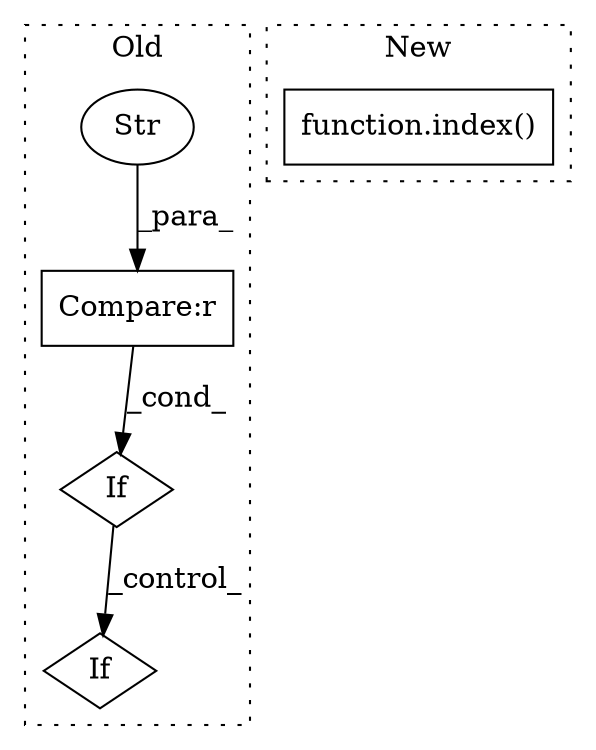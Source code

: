 digraph G {
subgraph cluster0 {
1 [label="If" a="96" s="3855" l="0" shape="diamond"];
3 [label="Compare:r" a="40" s="3855" l="15" shape="box"];
4 [label="Str" a="66" s="3863" l="7" shape="ellipse"];
5 [label="If" a="96" s="3982" l="0" shape="diamond"];
label = "Old";
style="dotted";
}
subgraph cluster1 {
2 [label="function.index()" a="75" s="3149,3163" l="6,1" shape="box"];
label = "New";
style="dotted";
}
1 -> 5 [label="_control_"];
3 -> 1 [label="_cond_"];
4 -> 3 [label="_para_"];
}